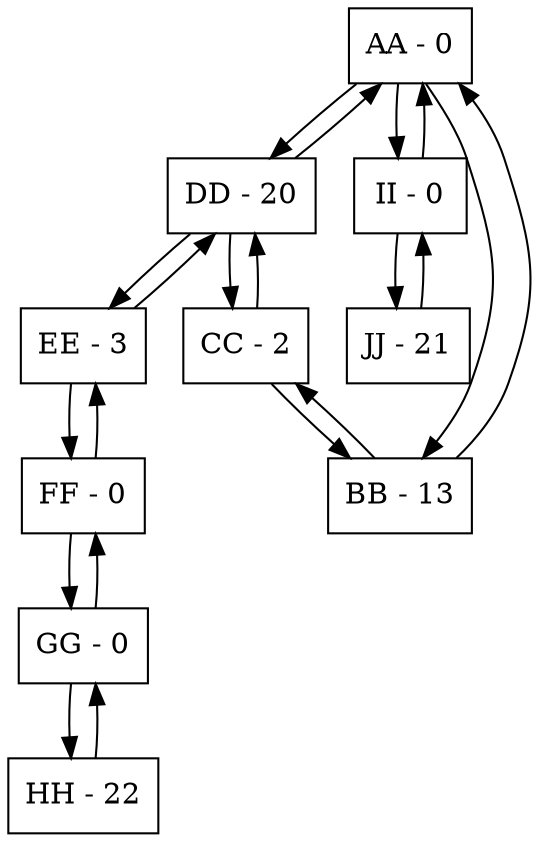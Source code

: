 digraph some_graph {
 node [shape=box];

	"AA - 0" -> "DD - 20"
	"AA - 0" -> "II - 0"
	"AA - 0" -> "BB - 13"
	"BB - 13" -> "CC - 2"
	"BB - 13" -> "AA - 0"
	"CC - 2" -> "DD - 20"
	"CC - 2" -> "BB - 13"
	"DD - 20" -> "CC - 2"
	"DD - 20" -> "AA - 0"
	"DD - 20" -> "EE - 3"
	"EE - 3" -> "FF - 0"
	"EE - 3" -> "DD - 20"
	"FF - 0" -> "EE - 3"
	"FF - 0" -> "GG - 0"
	"GG - 0" -> "FF - 0"
	"GG - 0" -> "HH - 22"
	"HH - 22" -> "GG - 0"
	"II - 0" -> "AA - 0"
	"II - 0" -> "JJ - 21"
	"JJ - 21" -> "II - 0"
}
